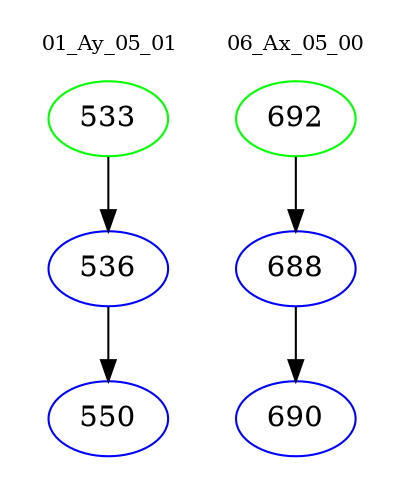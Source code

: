digraph{
subgraph cluster_0 {
color = white
label = "01_Ay_05_01";
fontsize=10;
T0_533 [label="533", color="green"]
T0_533 -> T0_536 [color="black"]
T0_536 [label="536", color="blue"]
T0_536 -> T0_550 [color="black"]
T0_550 [label="550", color="blue"]
}
subgraph cluster_1 {
color = white
label = "06_Ax_05_00";
fontsize=10;
T1_692 [label="692", color="green"]
T1_692 -> T1_688 [color="black"]
T1_688 [label="688", color="blue"]
T1_688 -> T1_690 [color="black"]
T1_690 [label="690", color="blue"]
}
}
